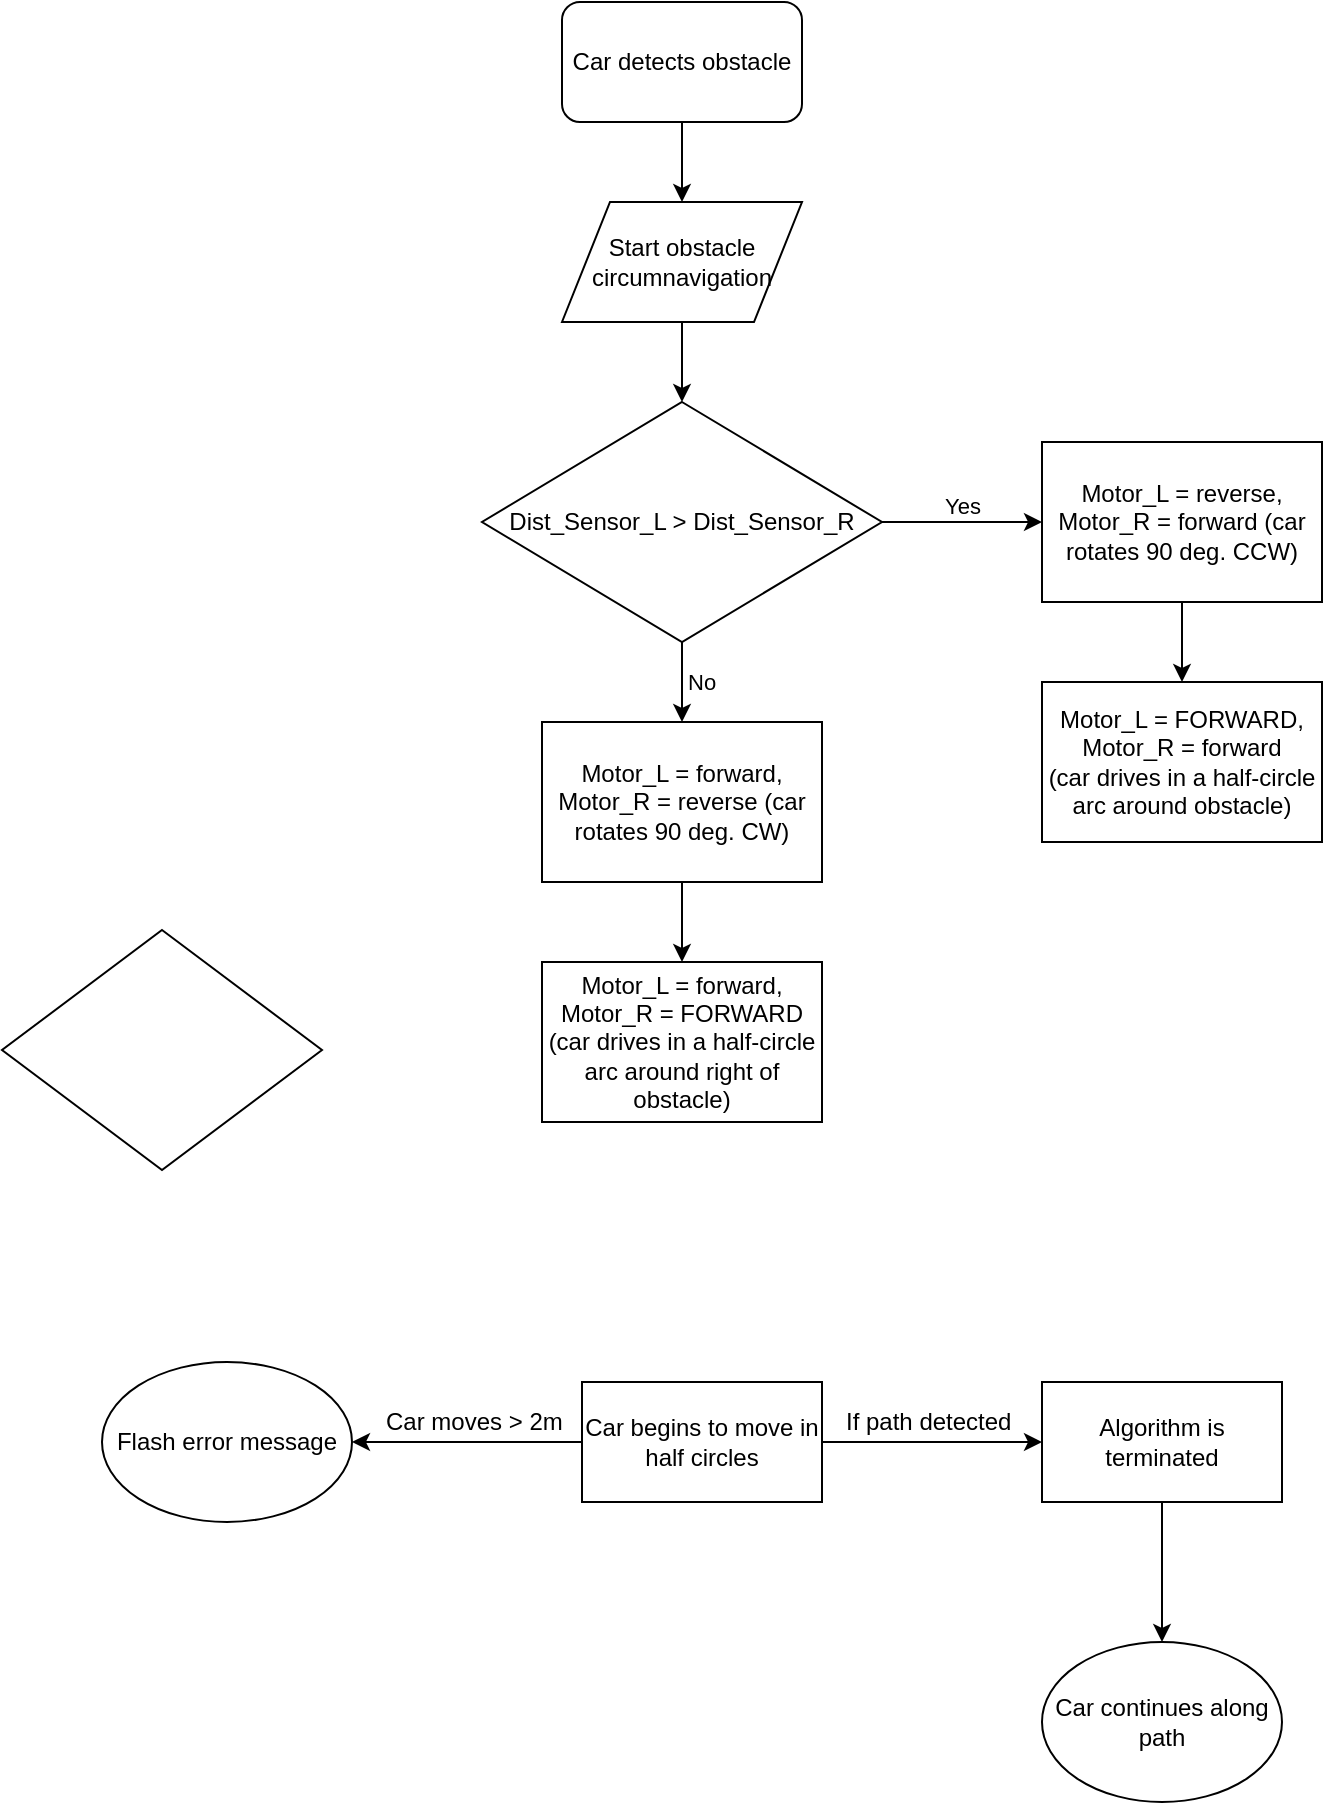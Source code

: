 <mxfile version="11.3.2" type="google" pages="1"><diagram name="Page-1" id="c7558073-3199-34d8-9f00-42111426c3f3"><mxGraphModel dx="1024" dy="539" grid="1" gridSize="10" guides="1" tooltips="1" connect="1" arrows="1" fold="1" page="1" pageScale="1" pageWidth="826" pageHeight="1169" background="#ffffff" math="0" shadow="0"><root><mxCell id="0"/><mxCell id="1" parent="0"/><mxCell id="twVxr1sy72ONGEaGOjNI-98" value="" style="edgeStyle=orthogonalEdgeStyle;rounded=0;orthogonalLoop=1;jettySize=auto;html=1;exitX=1;exitY=0.5;exitDx=0;exitDy=0;entryX=0.5;entryY=0;entryDx=0;entryDy=0;" parent="1" source="asOC4fxfy3p48uwtFM_N-1" target="twVxr1sy72ONGEaGOjNI-113" edge="1"><mxGeometry relative="1" as="geometry"><mxPoint x="165" y="170" as="sourcePoint"/><mxPoint x="340" y="180" as="targetPoint"/><Array as="points"><mxPoint x="340" y="170"/></Array></mxGeometry></mxCell><mxCell id="twVxr1sy72ONGEaGOjNI-101" value="" style="edgeStyle=orthogonalEdgeStyle;rounded=0;orthogonalLoop=1;jettySize=auto;html=1;exitX=0.5;exitY=1;exitDx=0;exitDy=0;" parent="1" source="twVxr1sy72ONGEaGOjNI-113" edge="1"><mxGeometry relative="1" as="geometry"><mxPoint x="340" y="280" as="sourcePoint"/><mxPoint x="340" y="320" as="targetPoint"/></mxGeometry></mxCell><mxCell id="twVxr1sy72ONGEaGOjNI-103" value="" style="edgeStyle=orthogonalEdgeStyle;rounded=0;orthogonalLoop=1;jettySize=auto;html=1;" parent="1" source="twVxr1sy72ONGEaGOjNI-100" target="twVxr1sy72ONGEaGOjNI-102" edge="1"><mxGeometry relative="1" as="geometry"/></mxCell><mxCell id="twVxr1sy72ONGEaGOjNI-108" value="" style="edgeStyle=orthogonalEdgeStyle;rounded=0;orthogonalLoop=1;jettySize=auto;html=1;entryX=1;entryY=0.5;entryDx=0;entryDy=0;" parent="1" source="twVxr1sy72ONGEaGOjNI-100" target="twVxr1sy72ONGEaGOjNI-119" edge="1"><mxGeometry relative="1" as="geometry"><mxPoint x="180" y="840" as="targetPoint"/></mxGeometry></mxCell><mxCell id="twVxr1sy72ONGEaGOjNI-100" value="Car begins to move in half circles" style="rounded=0;whiteSpace=wrap;html=1;" parent="1" vertex="1"><mxGeometry x="290" y="810" width="120" height="60" as="geometry"/></mxCell><mxCell id="twVxr1sy72ONGEaGOjNI-106" value="" style="edgeStyle=orthogonalEdgeStyle;rounded=0;orthogonalLoop=1;jettySize=auto;html=1;entryX=0.5;entryY=0;entryDx=0;entryDy=0;" parent="1" source="twVxr1sy72ONGEaGOjNI-102" target="twVxr1sy72ONGEaGOjNI-118" edge="1"><mxGeometry relative="1" as="geometry"><mxPoint x="580" y="950" as="targetPoint"/></mxGeometry></mxCell><mxCell id="twVxr1sy72ONGEaGOjNI-102" value="Algorithm is terminated" style="rounded=0;whiteSpace=wrap;html=1;" parent="1" vertex="1"><mxGeometry x="520" y="810" width="120" height="60" as="geometry"/></mxCell><mxCell id="twVxr1sy72ONGEaGOjNI-104" value="&lt;div&gt;If path detected&lt;/div&gt;" style="text;html=1;resizable=0;points=[];autosize=1;align=left;verticalAlign=top;spacingTop=-4;" parent="1" vertex="1"><mxGeometry x="420" y="820" width="100" height="20" as="geometry"/></mxCell><mxCell id="twVxr1sy72ONGEaGOjNI-109" value="Car moves &amp;gt; 2m" style="text;html=1;resizable=0;points=[];autosize=1;align=left;verticalAlign=top;spacingTop=-4;" parent="1" vertex="1"><mxGeometry x="190" y="820" width="110" height="20" as="geometry"/></mxCell><mxCell id="twVxr1sy72ONGEaGOjNI-113" value="Start obstacle circumnavigation " style="shape=parallelogram;perimeter=parallelogramPerimeter;whiteSpace=wrap;html=1;" parent="1" vertex="1"><mxGeometry x="280" y="220" width="120" height="60" as="geometry"/></mxCell><mxCell id="twVxr1sy72ONGEaGOjNI-118" value="Car continues along path" style="ellipse;whiteSpace=wrap;html=1;" parent="1" vertex="1"><mxGeometry x="520" y="940" width="120" height="80" as="geometry"/></mxCell><mxCell id="twVxr1sy72ONGEaGOjNI-119" value="Flash error message" style="ellipse;whiteSpace=wrap;html=1;" parent="1" vertex="1"><mxGeometry x="50" y="800" width="125" height="80" as="geometry"/></mxCell><mxCell id="asOC4fxfy3p48uwtFM_N-1" value="Car detects obstacle" style="rounded=1;whiteSpace=wrap;html=1;" vertex="1" parent="1"><mxGeometry x="280" y="120" width="120" height="60" as="geometry"/></mxCell><mxCell id="asOC4fxfy3p48uwtFM_N-4" value="Yes" style="edgeStyle=orthogonalEdgeStyle;rounded=0;orthogonalLoop=1;jettySize=auto;html=1;verticalAlign=bottom;" edge="1" parent="1" source="asOC4fxfy3p48uwtFM_N-2"><mxGeometry relative="1" as="geometry"><mxPoint x="520" y="380" as="targetPoint"/></mxGeometry></mxCell><mxCell id="asOC4fxfy3p48uwtFM_N-7" value="&lt;div align=&quot;left&quot;&gt;No&lt;/div&gt;" style="edgeStyle=orthogonalEdgeStyle;rounded=0;orthogonalLoop=1;jettySize=auto;html=1;exitX=0.5;exitY=1;exitDx=0;exitDy=0;entryX=0.5;entryY=0;entryDx=0;entryDy=0;align=left;" edge="1" parent="1" source="asOC4fxfy3p48uwtFM_N-2"><mxGeometry relative="1" as="geometry"><mxPoint x="340" y="480" as="targetPoint"/></mxGeometry></mxCell><mxCell id="asOC4fxfy3p48uwtFM_N-2" value="Dist_Sensor_L &amp;gt; Dist_Sensor_R" style="rhombus;whiteSpace=wrap;html=1;" vertex="1" parent="1"><mxGeometry x="240" y="320" width="200" height="120" as="geometry"/></mxCell><mxCell id="asOC4fxfy3p48uwtFM_N-6" value="" style="rhombus;whiteSpace=wrap;html=1;" vertex="1" parent="1"><mxGeometry y="584" width="160" height="120" as="geometry"/></mxCell><mxCell id="asOC4fxfy3p48uwtFM_N-10" style="edgeStyle=orthogonalEdgeStyle;rounded=0;orthogonalLoop=1;jettySize=auto;html=1;exitX=0.5;exitY=1;exitDx=0;exitDy=0;entryX=0.5;entryY=0;entryDx=0;entryDy=0;" edge="1" parent="1" source="asOC4fxfy3p48uwtFM_N-8" target="asOC4fxfy3p48uwtFM_N-9"><mxGeometry relative="1" as="geometry"/></mxCell><mxCell id="asOC4fxfy3p48uwtFM_N-8" value="Motor_L = reverse, Motor_R = forward (car rotates 90 deg. CCW)" style="rounded=0;whiteSpace=wrap;html=1;" vertex="1" parent="1"><mxGeometry x="520" y="340" width="140" height="80" as="geometry"/></mxCell><mxCell id="asOC4fxfy3p48uwtFM_N-9" value="&lt;div&gt;Motor_L = FORWARD, Motor_R = forward&lt;/div&gt;&lt;div&gt;(car drives in a half-circle arc around obstacle)&lt;br&gt;&lt;/div&gt;" style="rounded=0;whiteSpace=wrap;html=1;" vertex="1" parent="1"><mxGeometry x="520" y="460" width="140" height="80" as="geometry"/></mxCell><mxCell id="asOC4fxfy3p48uwtFM_N-13" style="edgeStyle=orthogonalEdgeStyle;rounded=0;orthogonalLoop=1;jettySize=auto;html=1;exitX=0.5;exitY=1;exitDx=0;exitDy=0;entryX=0.5;entryY=0;entryDx=0;entryDy=0;" edge="1" parent="1" source="asOC4fxfy3p48uwtFM_N-11" target="asOC4fxfy3p48uwtFM_N-12"><mxGeometry relative="1" as="geometry"/></mxCell><mxCell id="asOC4fxfy3p48uwtFM_N-11" value="Motor_L = forward, Motor_R = reverse (car rotates 90 deg. CW)" style="rounded=0;whiteSpace=wrap;html=1;" vertex="1" parent="1"><mxGeometry x="270" y="480" width="140" height="80" as="geometry"/></mxCell><mxCell id="asOC4fxfy3p48uwtFM_N-12" value="Motor_L = forward, Motor_R = FORWARD (car drives in a half-circle arc around right of obstacle)" style="rounded=0;whiteSpace=wrap;html=1;" vertex="1" parent="1"><mxGeometry x="270" y="600" width="140" height="80" as="geometry"/></mxCell></root></mxGraphModel></diagram></mxfile>